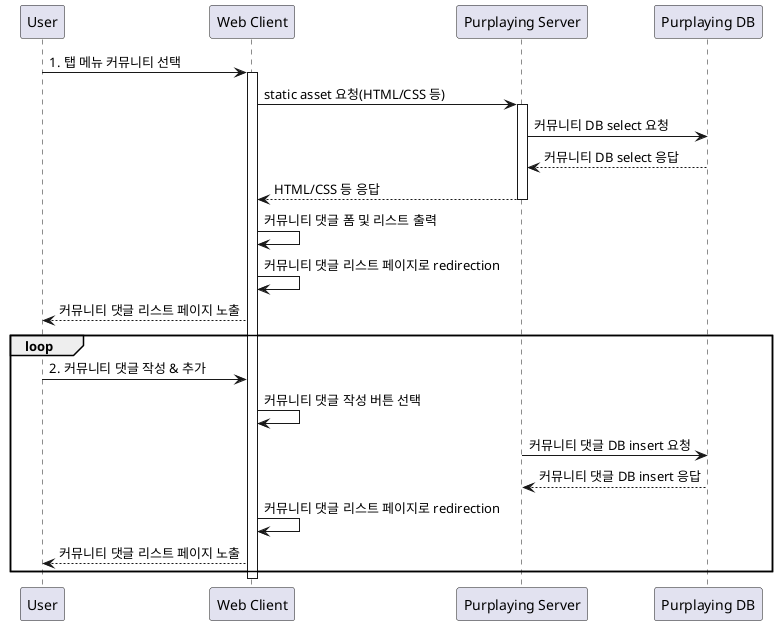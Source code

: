 @startuml Community
participant User
participant "Web Client" as C
participant "Purplaying Server" as S
participant "Purplaying DB" as D

User -> C: 1. 탭 메뉴 커뮤니티 선택
activate C
C -> S: static asset 요청(HTML/CSS 등)
activate S
S -> D: 커뮤니티 DB select 요청
D --> S: 커뮤니티 DB select 응답
S --> C: HTML/CSS 등 응답
deactivate S
C -> C: 커뮤니티 댓글 폼 및 리스트 출력
C -> C: 커뮤니티 댓글 리스트 페이지로 redirection
C --> User: 커뮤니티 댓글 리스트 페이지 노출

loop
  User -> C: 2. 커뮤니티 댓글 작성 & 추가
  C -> C: 커뮤니티 댓글 작성 버튼 선택
  S -> D: 커뮤니티 댓글 DB insert 요청
  D --> S: 커뮤니티 댓글 DB insert 응답
  C -> C: 커뮤니티 댓글 리스트 페이지로 redirection
  C --> User: 커뮤니티 댓글 리스트 페이지 노출
end

deactivate C

@enduml